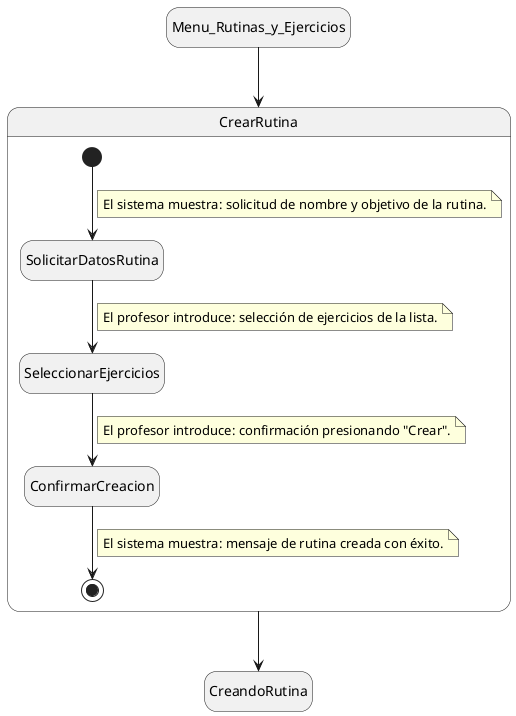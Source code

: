 @startuml CrearRutina

hide empty description

state Menu_Rutinas_y_Ejercicios
state CreandoRutina
state CrearRutina {
  [*] --> SolicitarDatosRutina
  note on link
      El sistema muestra: solicitud de nombre y objetivo de la rutina.
  end note

  SolicitarDatosRutina --> SeleccionarEjercicios
  note on link
      El profesor introduce: selección de ejercicios de la lista.
  end note

  SeleccionarEjercicios --> ConfirmarCreacion
  note on link
      El profesor introduce: confirmación presionando "Crear".
  end note

  ConfirmarCreacion --> [*]
  note on link
      El sistema muestra: mensaje de rutina creada con éxito.
  end note
}

Menu_Rutinas_y_Ejercicios --> CrearRutina
CrearRutina --> CreandoRutina

@enduml
